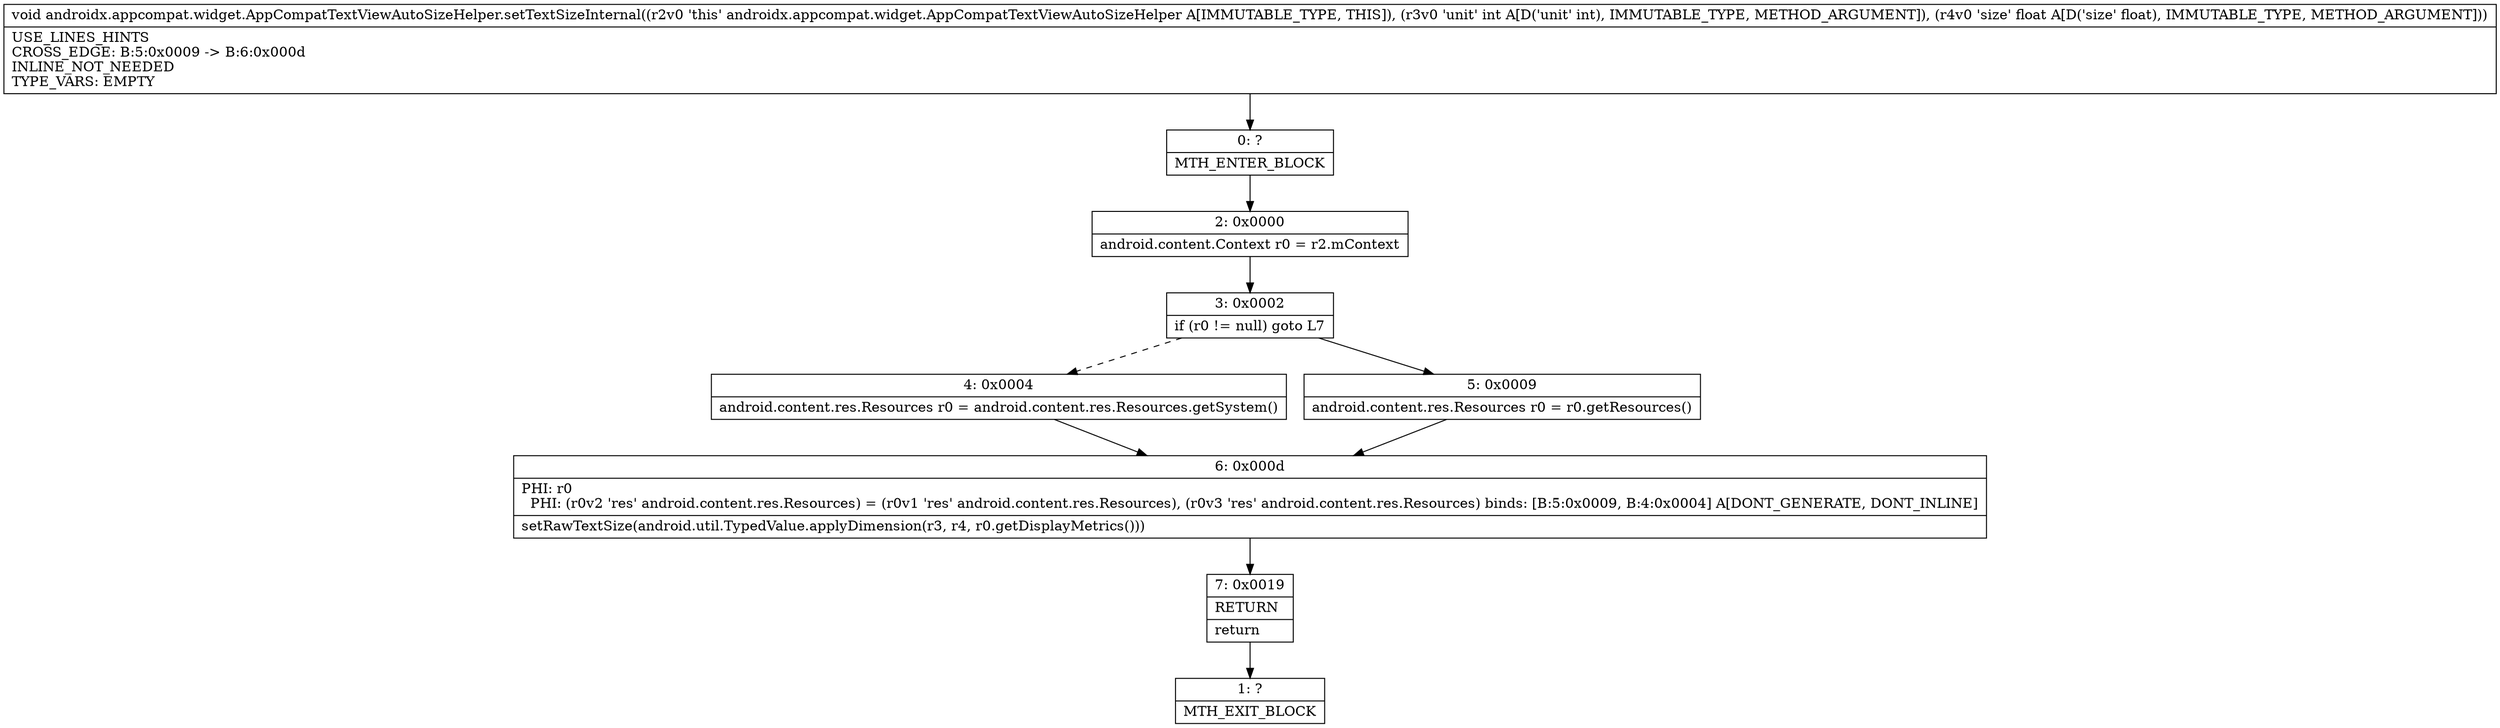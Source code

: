 digraph "CFG forandroidx.appcompat.widget.AppCompatTextViewAutoSizeHelper.setTextSizeInternal(IF)V" {
Node_0 [shape=record,label="{0\:\ ?|MTH_ENTER_BLOCK\l}"];
Node_2 [shape=record,label="{2\:\ 0x0000|android.content.Context r0 = r2.mContext\l}"];
Node_3 [shape=record,label="{3\:\ 0x0002|if (r0 != null) goto L7\l}"];
Node_4 [shape=record,label="{4\:\ 0x0004|android.content.res.Resources r0 = android.content.res.Resources.getSystem()\l}"];
Node_6 [shape=record,label="{6\:\ 0x000d|PHI: r0 \l  PHI: (r0v2 'res' android.content.res.Resources) = (r0v1 'res' android.content.res.Resources), (r0v3 'res' android.content.res.Resources) binds: [B:5:0x0009, B:4:0x0004] A[DONT_GENERATE, DONT_INLINE]\l|setRawTextSize(android.util.TypedValue.applyDimension(r3, r4, r0.getDisplayMetrics()))\l}"];
Node_7 [shape=record,label="{7\:\ 0x0019|RETURN\l|return\l}"];
Node_1 [shape=record,label="{1\:\ ?|MTH_EXIT_BLOCK\l}"];
Node_5 [shape=record,label="{5\:\ 0x0009|android.content.res.Resources r0 = r0.getResources()\l}"];
MethodNode[shape=record,label="{void androidx.appcompat.widget.AppCompatTextViewAutoSizeHelper.setTextSizeInternal((r2v0 'this' androidx.appcompat.widget.AppCompatTextViewAutoSizeHelper A[IMMUTABLE_TYPE, THIS]), (r3v0 'unit' int A[D('unit' int), IMMUTABLE_TYPE, METHOD_ARGUMENT]), (r4v0 'size' float A[D('size' float), IMMUTABLE_TYPE, METHOD_ARGUMENT]))  | USE_LINES_HINTS\lCROSS_EDGE: B:5:0x0009 \-\> B:6:0x000d\lINLINE_NOT_NEEDED\lTYPE_VARS: EMPTY\l}"];
MethodNode -> Node_0;Node_0 -> Node_2;
Node_2 -> Node_3;
Node_3 -> Node_4[style=dashed];
Node_3 -> Node_5;
Node_4 -> Node_6;
Node_6 -> Node_7;
Node_7 -> Node_1;
Node_5 -> Node_6;
}

